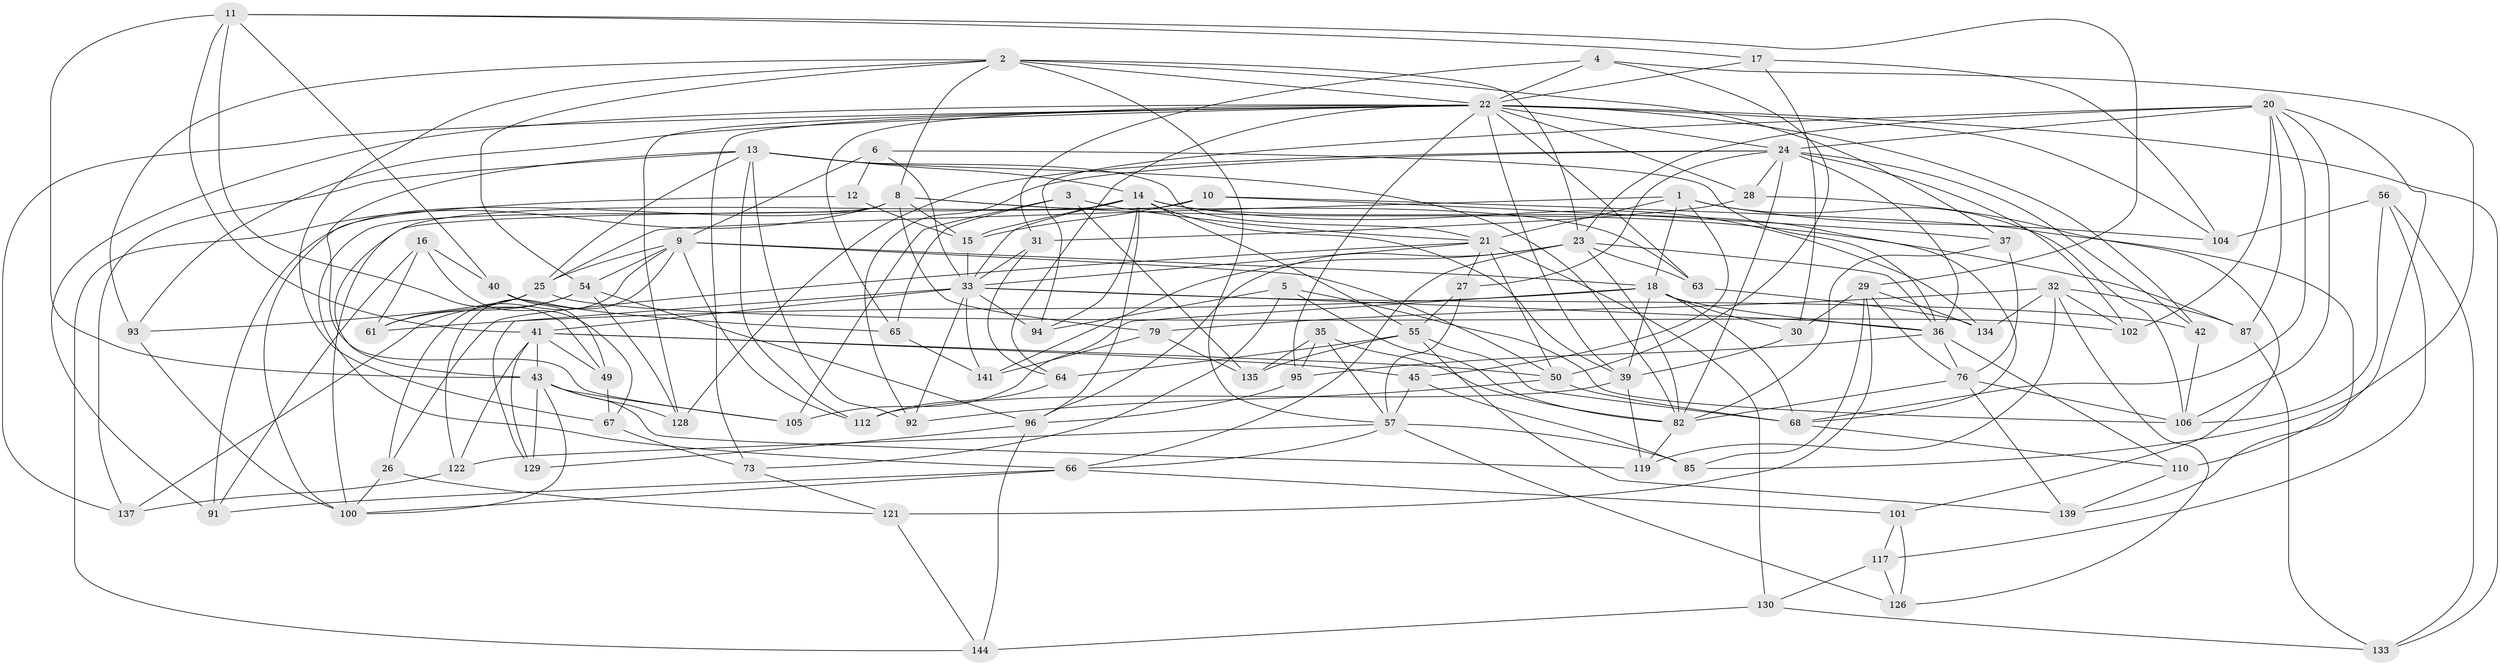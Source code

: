 // original degree distribution, {4: 1.0}
// Generated by graph-tools (version 1.1) at 2025/20/03/04/25 18:20:43]
// undirected, 88 vertices, 234 edges
graph export_dot {
graph [start="1"]
  node [color=gray90,style=filled];
  1 [super="+7"];
  2 [super="+44+80"];
  3;
  4;
  5;
  6;
  8 [super="+19+77"];
  9 [super="+59+113"];
  10;
  11 [super="+60"];
  12;
  13 [super="+69+83"];
  14 [super="+86+34"];
  15 [super="+53"];
  16;
  17;
  18 [super="+78+38"];
  20 [super="+131"];
  21 [super="+81+147"];
  22 [super="+99+108+84"];
  23 [super="+71+114"];
  24 [super="+123+74+109"];
  25 [super="+51"];
  26;
  27;
  28;
  29 [super="+89"];
  30;
  31;
  32 [super="+88"];
  33 [super="+58+97"];
  35;
  36 [super="+52+47"];
  37;
  39 [super="+46"];
  40;
  41 [super="+48+70"];
  42;
  43 [super="+98"];
  45;
  49;
  50 [super="+125"];
  54 [super="+62"];
  55 [super="+140"];
  56;
  57 [super="+75"];
  61;
  63;
  64;
  65;
  66 [super="+136"];
  67;
  68 [super="+111"];
  73;
  76 [super="+90"];
  79;
  82 [super="+118"];
  85;
  87;
  91;
  92;
  93;
  94;
  95;
  96 [super="+103"];
  100 [super="+115"];
  101;
  102;
  104;
  105;
  106 [super="+124"];
  110;
  112;
  117;
  119;
  121;
  122;
  126;
  128;
  129;
  130;
  133;
  134;
  135;
  137;
  139;
  141;
  144;
  1 -- 106;
  1 -- 45;
  1 -- 18;
  1 -- 104;
  1 -- 25;
  1 -- 21;
  2 -- 93;
  2 -- 37;
  2 -- 67;
  2 -- 22;
  2 -- 57;
  2 -- 8;
  2 -- 54;
  2 -- 23;
  3 -- 135;
  3 -- 65;
  3 -- 105;
  3 -- 21;
  4 -- 50;
  4 -- 31;
  4 -- 85;
  4 -- 22;
  5 -- 73;
  5 -- 94;
  5 -- 82;
  5 -- 106;
  6 -- 9;
  6 -- 12;
  6 -- 36;
  6 -- 33;
  8 -- 79;
  8 -- 63;
  8 -- 66;
  8 -- 91;
  8 -- 144;
  8 -- 87;
  8 -- 15;
  9 -- 50;
  9 -- 112;
  9 -- 26;
  9 -- 18;
  9 -- 122;
  9 -- 54;
  9 -- 25;
  10 -- 100;
  10 -- 139;
  10 -- 37;
  10 -- 15;
  11 -- 49;
  11 -- 17;
  11 -- 40;
  11 -- 43;
  11 -- 29;
  11 -- 41;
  12 -- 15 [weight=2];
  12 -- 100;
  13 -- 82;
  13 -- 92;
  13 -- 112;
  13 -- 105;
  13 -- 25;
  13 -- 137;
  13 -- 21;
  13 -- 14;
  14 -- 68;
  14 -- 134;
  14 -- 96;
  14 -- 39;
  14 -- 55;
  14 -- 33;
  14 -- 94;
  14 -- 43;
  14 -- 15;
  15 -- 33;
  16 -- 91;
  16 -- 67;
  16 -- 61;
  16 -- 40;
  17 -- 30;
  17 -- 104;
  17 -- 22;
  18 -- 68;
  18 -- 61;
  18 -- 30;
  18 -- 39;
  18 -- 36;
  18 -- 105;
  20 -- 102;
  20 -- 24;
  20 -- 87;
  20 -- 94;
  20 -- 110;
  20 -- 68;
  20 -- 23;
  20 -- 106;
  21 -- 130;
  21 -- 27;
  21 -- 33;
  21 -- 50;
  21 -- 26;
  22 -- 73;
  22 -- 137;
  22 -- 28;
  22 -- 93;
  22 -- 64;
  22 -- 128;
  22 -- 133;
  22 -- 39;
  22 -- 24;
  22 -- 65;
  22 -- 104;
  22 -- 42;
  22 -- 91;
  22 -- 95;
  22 -- 63;
  23 -- 66;
  23 -- 36;
  23 -- 96;
  23 -- 141;
  23 -- 82;
  23 -- 63;
  24 -- 27;
  24 -- 28;
  24 -- 102;
  24 -- 82;
  24 -- 92;
  24 -- 128;
  24 -- 42;
  24 -- 36;
  25 -- 102;
  25 -- 61;
  25 -- 93;
  26 -- 121;
  26 -- 100;
  27 -- 57;
  27 -- 55;
  28 -- 31;
  28 -- 101;
  29 -- 121;
  29 -- 85;
  29 -- 134;
  29 -- 76;
  29 -- 30;
  30 -- 39;
  31 -- 64;
  31 -- 33;
  32 -- 126;
  32 -- 134;
  32 -- 102;
  32 -- 119;
  32 -- 87;
  32 -- 79;
  33 -- 129;
  33 -- 36;
  33 -- 42;
  33 -- 141;
  33 -- 94;
  33 -- 41;
  33 -- 92;
  35 -- 57;
  35 -- 135;
  35 -- 95;
  35 -- 82;
  36 -- 110;
  36 -- 95;
  36 -- 76;
  37 -- 82;
  37 -- 76;
  39 -- 119;
  39 -- 112;
  40 -- 65;
  40 -- 49;
  41 -- 129;
  41 -- 45;
  41 -- 49;
  41 -- 43;
  41 -- 50;
  41 -- 122;
  42 -- 106;
  43 -- 128;
  43 -- 105;
  43 -- 129;
  43 -- 100;
  43 -- 119;
  45 -- 57;
  45 -- 85;
  49 -- 67;
  50 -- 92;
  50 -- 68;
  54 -- 61;
  54 -- 128;
  54 -- 137;
  54 -- 96;
  55 -- 139;
  55 -- 64;
  55 -- 68;
  55 -- 135;
  56 -- 106;
  56 -- 133;
  56 -- 104;
  56 -- 117;
  57 -- 66;
  57 -- 85;
  57 -- 122;
  57 -- 126;
  63 -- 134;
  64 -- 112;
  65 -- 141;
  66 -- 91;
  66 -- 100;
  66 -- 101;
  67 -- 73;
  68 -- 110;
  73 -- 121;
  76 -- 82;
  76 -- 106;
  76 -- 139;
  79 -- 141;
  79 -- 135;
  82 -- 119;
  87 -- 133;
  93 -- 100;
  95 -- 96;
  96 -- 129;
  96 -- 144;
  101 -- 117;
  101 -- 126;
  110 -- 139;
  117 -- 130;
  117 -- 126;
  121 -- 144;
  122 -- 137;
  130 -- 133;
  130 -- 144;
}

